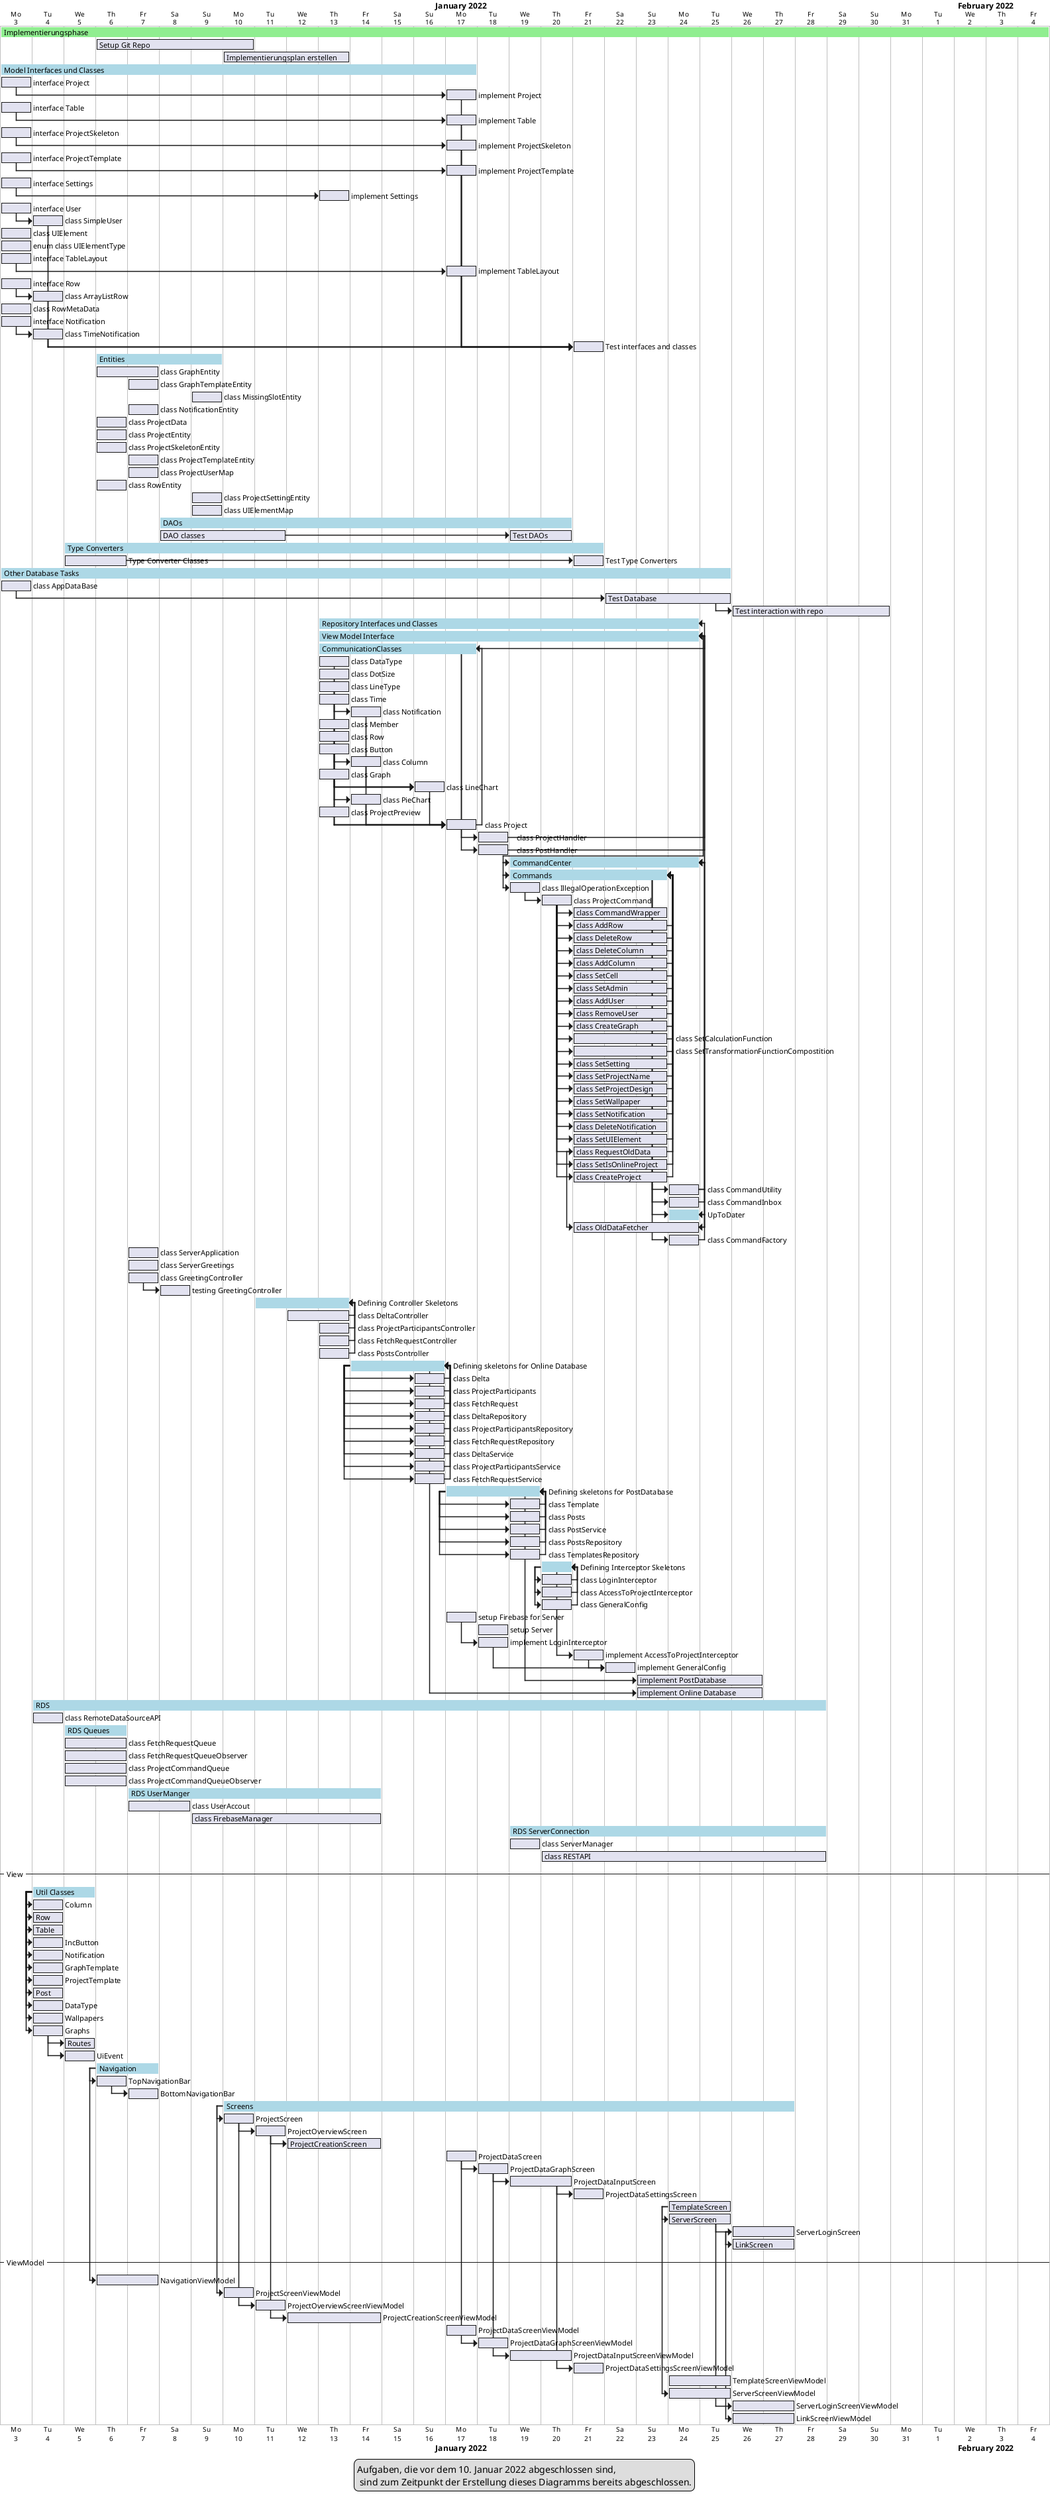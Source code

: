@startgantt

printscale daily zoom 3

Project starts the 3rd of January 2022

[Implementierungsphase] starts 2022-01-03 and ends 2022-02-04
[Implementierungsphase] is colored in lightgreen
[Setup Git Repo] starts 2022-01-06 and ends 2022-01-10
[Implementierungsplan erstellen] starts 2022-01-10 and lasts 4 days
[Model Interfaces und Classes] starts 2022-01-03 and ends 2022-01-17
[Model Interfaces und Classes] is colored in lightblue
[interface Project] starts 2022-01-03
[implement Project] starts 13 days after [interface Project]'s end
[interface Table] starts 2022-01-03
[implement Table] starts 13 days after [interface Table]'s end
[interface ProjectSkeleton] starts 2022-01-03
[implement ProjectSkeleton] starts 13 days after [interface ProjectSkeleton]'s end
[interface ProjectTemplate] starts 2022-01-03
[implement ProjectTemplate] starts 13 days after [interface ProjectTemplate]'s end
[interface Settings] starts 2022-01-03
[implement Settings] starts 9 days after [interface Settings]'s end
[interface User] starts 2022-01-03
[class SimpleUser] starts at [interface User]'s end
[class UIElement] starts 2022-01-03
[enum class UIElementType] starts 2022-01-03
[interface Table] starts 2022-01-03
[interface TableLayout] starts 2022-01-03
[implement TableLayout] starts 13 days after [interface TableLayout]'s end
[interface Row] starts 2022-01-03
[class ArrayListRow] starts at [interface Row]'s end
[class RowMetaData] starts 2022-01-03
[interface Notification] starts 2022-01-03
[class TimeNotification] starts at [interface Notification]'s end
[Test interfaces and classes] starts 3 days after [implement Project]'s end
[Test interfaces and classes] starts 3 days after [implement Table]'s end
[Test interfaces and classes] starts 3 days after [implement ProjectSkeleton]'s end
[Test interfaces and classes] starts 3 days after [implement ProjectTemplate]'s end
[Test interfaces and classes] starts 3 days after [class ArrayListRow]'s end
[Test interfaces and classes] starts 3 days after [class TimeNotification]'s end
[Test interfaces and classes] starts 3 days after [class SimpleUser]'s end

[Entities] starts 2022-01-06 and ends 2022-01-9
[Entities] is colored in lightblue
[class GraphEntity] starts 2022-01-06 and ends 2022-01-07
[class GraphTemplateEntity] starts 2022-01-07
[class MissingSlotEntity] starts 2022-01-09
[class NotificationEntity] starts 2022-01-07
[class ProjectData] starts 2022-01-06
[class ProjectEntity] starts 2022-01-06
[class ProjectSkeletonEntity] starts 2022-01-06
[class ProjectTemplateEntity] starts 2022-01-07
[class ProjectUserMap] starts 2022-01-07
[class RowEntity] starts 2022-01-06
[class ProjectSettingEntity] starts 2022-01-09
[class ProjectSettingEntity] starts 2022-01-09
[class UIElementMap] starts 2022-01-09

[DAOs] starts 2022-01-08 and ends 2022-01-20
[DAOs] is colored in lightblue
[DAO classes] starts 2022-01-08 and lasts 4 days
[Test DAOs] starts 7 days after [DAO classes]'s end and lasts 2 days
[Test DAOs] displays on same row as [DAO classes]

[Type Converters] starts 2022-01-05 and ends 2022-01-21
[Type Converters] is colored in lightblue
[Type Converter Classes] starts 2022-01-05 and lasts 2 days
[Test Type Converters] starts 14 days after [Type Converter Classes]'s end
[Test Type Converters] displays on same row as [Type Converter Classes]

[Other Database Tasks] starts 2022-01-03 and ends 2022-01-25
[Other Database Tasks] is colored in lightblue
[class AppDataBase] starts 2022-01-03
[Test Database] starts 18 days after [class AppDataBase]'s end and lasts 4 days
[Test interaction with repo] starts after [Test Database]'s end and lasts 5 days


/'Repository====================================================================================='/

[Repository Interfaces und Classes] starts 2022-01-13
[Repository Interfaces und Classes] is colored in lightblue

    [View Model Interface] starts 2022-01-13
    [View Model Interface] is colored in lightblue
        [CommunicationClasses] starts 2022-01-13
        [CommunicationClasses] is colored in lightblue
            [class DataType] starts 2022-01-13 and ends 2022-01-13
            [class DotSize] starts 2022-01-13 and ends 2022-01-13
            [class LineType] starts 2022-01-13 and ends 2022-01-13
            [class Time] starts 2022-01-13 and ends 2022-01-13
            [class Notification] starts at [class Time]'s end
            [class Member] starts 2022-01-13 and ends 2022-01-13
            [class Row] starts 2022-01-13 and ends 2022-01-13
            [class Button] starts 2022-01-13 and ends 2022-01-13
            [class Column] starts at [class DataType]'s end
            [class Graph] starts 2022-01-13 and ends 2022-01-13
            [class LineChart] starts at [class Graph]'s end
            [class LineChart] starts at 2022-01-16
                [class LineChart] starts at [class DotSize]'s end
                [class LineChart] starts at [class LineType]'s end
                [class LineChart] starts at [class Column]'s end
            [class PieChart] starts at [class Graph]'s end
            [class ProjectPreview] starts 2022-01-13 and ends 2022-01-13
            [class Project] starts at [class Button]'s end
                [class Project] starts at [class Notification]'s end
                [class Project] starts at [class Member]'s end
                [class Project] starts at [class PieChart]'s end
                [class Project] starts at [class LineChart]'s end
                [class Project] starts at [class Row]'s end
        [CommunicationClasses] ends at [class Project]'s end

        [class ProjectHandler] starts at [CommunicationClasses]'s end
        [class PostHandler] starts at [CommunicationClasses]'s end

    [View Model Interface] ends at [class PostHandler]'s end
    [View Model Interface] ends at [CommunicationClasses]'s end
    [View Model Interface] ends at [class ProjectHandler]'s end

    [CommandCenter] starts at [View Model Interface]'s end
    [CommandCenter] is colored in lightblue

        [Commands] starts at [CommandCenter]'s start
        [Commands] is colored in lightblue
            [class IllegalOperationException] starts at [Commands]'s start
            [class ProjectCommand] starts at [class IllegalOperationException]'s end
            [class CommandWrapper] starts at [class ProjectCommand]'s end
            [class AddRow] starts at [class ProjectCommand]'s end
            [class DeleteRow] starts at [class ProjectCommand]'s end
            [class DeleteColumn] starts at [class ProjectCommand]'s end
            [class AddColumn] starts at [class ProjectCommand]'s end
            [class SetCell] starts at [class ProjectCommand]'s end
            [class SetAdmin] starts at [class ProjectCommand]'s end
            [class AddUser] starts at [class ProjectCommand]'s end
            [class RemoveUser] starts at [class ProjectCommand]'s end
            [class CreateGraph] starts at [class ProjectCommand]'s end
            [class SetCalculationFunction] starts at [class ProjectCommand]'s end
            [class SetTransformationFunctionCompostition] starts at [class ProjectCommand]'s end
            [class SetSetting] starts at [class ProjectCommand]'s end
            [class SetProjectName] starts at [class ProjectCommand]'s end
            [class SetProjectDesign] starts at [class ProjectCommand]'s end
            [class SetWallpaper] starts at [class ProjectCommand]'s end
            [class SetNotification] starts at [class ProjectCommand]'s end
            [class DeleteNotification] starts at [class ProjectCommand]'s end
            [class SetUIElement] starts at [class ProjectCommand]'s end
            [class RequestOldData] starts at [class ProjectCommand]'s end
            [class SetIsOnlineProject] starts at [class ProjectCommand]'s end
            [class CreateProject] starts at [class ProjectCommand]'s end

            [class CommandWrapper] lasts 3 days
            [class AddRow] lasts 3 days
            [class DeleteRow] lasts 3 days
            [class DeleteColumn] lasts 3 days
            [class AddColumn] lasts 3 days
            [class SetCell] lasts 3 days
            [class SetAdmin] lasts 3 days
            [class AddUser] lasts 3 days
            [class RemoveUser] lasts 3 days
            [class CreateGraph] lasts 3 days
            [class SetCalculationFunction] lasts 3 days
            [class SetTransformationFunctionCompostition] lasts 3 days
            [class SetSetting] lasts 3 days
            [class SetProjectName] lasts 3 days
            [class SetProjectDesign] lasts 3 days
            [class SetWallpaper] lasts 3 days
            [class SetNotification] lasts 3 days
            [class DeleteNotification] lasts 3 days
            [class SetUIElement] lasts 3 days
            [class RequestOldData] lasts 3 days
            [class SetIsOnlineProject] lasts 3 days
            [class CreateProject] lasts 3 days


        [Commands] ends at [class CreateProject]'s end
        [Commands] ends at [class AddRow]'s end
        [Commands] ends at [class DeleteColumn]'s end
        [Commands] ends at [class DeleteRow]'s end
        [Commands] ends at [class AddColumn]'s end
        [Commands] ends at [class SetCell]'s end
        [Commands] ends at [class SetAdmin]'s end
        [Commands] ends at [class AddUser]'s end
        [Commands] ends at [class RemoveUser]'s end
        [Commands] ends at [class CreateGraph]'s end
        [Commands] ends at [class SetCalculationFunction]'s end
        [Commands] ends at [class SetTransformationFunctionCompostition]'s end
        [Commands] ends at [class SetSetting]'s end
        [Commands] ends at [class SetProjectName]'s end
        [Commands] ends at [class SetProjectDesign]'s end
        [Commands] ends at [class SetWallpaper]'s end
        [Commands] ends at [class SetNotification]'s end
        [Commands] ends at [class SetUIElement]'s end
        [Commands] ends at [class RequestOldData]'s end
        [Commands] ends at [class SetIsOnlineProject]'s end

        [class CommandUtility] starts at [Commands]'s end
        [class CommandInbox] starts at [Commands]'s end


        [UpToDater] starts at [class RequestOldData]'s end
        [UpToDater] is colored in lightblue
            [class OldDataFetcher] starts at [class RequestOldData]'s start
            [class OldDataFetcher] ends at [class CommandUtility]'s end
        [UpToDater] ends at [class OldDataFetcher]'s end

        [class CommandFactory] starts at [Commands]'s end
    [View Model Interface] ends at [class CommandFactory]'s end

    [CommandCenter] ends at [class CommandUtility]'s end
    [CommandCenter] ends at [class CommandInbox]'s end
    [CommandCenter] ends at [UpToDater]'s end
[Repository Interfaces und Classes] ends at [CommandCenter]'s end

'----------------------Server---------------------------------------------------'
[class ServerApplication] starts at 2022-01-07 and ends at 2022-01-07
[class ServerGreetings] starts at 2022-01-07 and ends at 2022-01-07
[class GreetingController] starts at 2022-01-07 and ends at 2022-01-07
[testing GreetingController] starts at [class GreetingController]'s end

[Defining Controller Skeletons] starts 2022-01-11
[Defining Controller Skeletons] is colored in lightblue
[class DeltaController] starts 2022-01-12 and ends 2022-01-13
[class ProjectParticipantsController] starts 2022-01-13
[class FetchRequestController] starts 2022-01-13
[class PostsController] starts 2022-01-13
[Defining Controller Skeletons] ends at [class PostsController]'s end
[Defining Controller Skeletons] ends at [class DeltaController]'s end
[Defining Controller Skeletons] ends at [class FetchRequestController]'s end
[Defining Controller Skeletons] ends at [class ProjectParticipantsController]'s end



[Defining skeletons for Online Database] starts at 2022-01-16


 [Defining skeletons for Online Database] is colored in lightblue and lasts 3 days
[class Delta] starts at [Defining skeletons for Online Database]'s start

[class ProjectParticipants] starts at [Defining skeletons for Online Database]'s start
[class FetchRequest] starts at [Defining skeletons for Online Database]'s start
[class DeltaRepository] starts at [Defining skeletons for Online Database]'s start
[class ProjectParticipantsRepository] starts at [Defining skeletons for Online Database]'s start
[class FetchRequestRepository] starts at [Defining skeletons for Online Database]'s start
[class DeltaService] starts at [Defining skeletons for Online Database]'s start
[class ProjectParticipantsService] starts at [Defining skeletons for Online Database]'s start
[class FetchRequestService] starts at [Defining skeletons for Online Database]'s start
[Defining skeletons for Online Database] ends at [class Delta]'s end
[Defining skeletons for Online Database] ends at [class ProjectParticipants]'s end
[Defining skeletons for Online Database] ends at [class FetchRequest]'s end
[Defining skeletons for Online Database] ends at [class DeltaRepository]'s end
[Defining skeletons for Online Database] ends at [class ProjectParticipantsRepository]'s end
[Defining skeletons for Online Database] ends at [class FetchRequestRepository]'s end
[Defining skeletons for Online Database] ends at [class DeltaService]'s end
[Defining skeletons for Online Database] ends at [class ProjectParticipantsService]'s end
[Defining skeletons for Online Database] ends at [class FetchRequestService]'s end


[Defining skeletons for PostDatabase] starts at 2022-01-19
[Defining skeletons for PostDatabase] is colored in lightblue and lasts 3 days
[class Template] starts at [Defining skeletons for PostDatabase]'s start
[class Posts] starts at [Defining skeletons for PostDatabase]'s start
[class PostService] starts at [Defining skeletons for PostDatabase]'s start
[class PostsRepository] starts at [Defining skeletons for PostDatabase]'s start
[class TemplatesRepository] starts at [Defining skeletons for PostDatabase]'s start
[Defining skeletons for PostDatabase] ends at [class Template]'s end
[Defining skeletons for PostDatabase] ends at [class Posts]'s end
[Defining skeletons for PostDatabase] ends at [class PostService]'s end
[Defining skeletons for PostDatabase] ends at [class PostsRepository]'s end
[Defining skeletons for PostDatabase] ends at [class TemplatesRepository]'s end

[Defining Interceptor Skeletons] starts at 2022-01-20 and is colored in lightblue

[class LoginInterceptor] starts at [Defining Interceptor Skeletons]'s start
[class AccessToProjectInterceptor] starts at [Defining Interceptor Skeletons]'s start
[class GeneralConfig] starts at [Defining Interceptor Skeletons]'s start

[Defining Interceptor Skeletons] ends at [class LoginInterceptor]'s end
[Defining Interceptor Skeletons] ends at [class AccessToProjectInterceptor]'s end
[Defining Interceptor Skeletons] ends at [class GeneralConfig]'s end

[setup Firebase for Server] starts at 2022-01-17
[setup Server] starts at 2022-01-18

[implement LoginInterceptor] starts at [setup Firebase for Server]'s end
[implement AccessToProjectInterceptor] starts at [Defining Interceptor Skeletons]'s end
[implement GeneralConfig] starts at [implement LoginInterceptor]'s end
[implement GeneralConfig] starts at [implement AccessToProjectInterceptor]'s end
[implement PostDatabase] starts at [Defining skeletons for PostDatabase]'s end and starts at 2022-01-23 and lasts 4 days
[implement Online Database] starts at [Defining skeletons for Online Database]'s end  and starts at 2022-01-23 and lasts 4 days

'<<<<<<< HEAD

[RDS] starts 2022-01-04 and ends 2022-01-28
[RDS] is colored in lightblue
[class RemoteDataSourceAPI] starts 2022-01-04 and ends 2022-01-4

[RDS Queues] starts 2022-01-05 and ends 2022-01-06
[RDS Queues] is colored in lightblue
[class FetchRequestQueue] starts 2022-01-05 and ends 2022-01-06
[class FetchRequestQueueObserver] starts 2022-01-05 and ends 2022-01-06
[class ProjectCommandQueue] starts 2022-01-05 and ends 2022-01-06
[class ProjectCommandQueueObserver] starts 2022-01-05 and ends 2022-01-06

[RDS UserManger] starts 2022-01-07 and ends 2022-01-14
[RDS UserManger] is colored in lightblue
[class UserAccout] starts 2022-01-07 and ends 2022-01-08
[class FirebaseManager] starts 2022-01-09 and ends 2022-01-14

[RDS ServerConnection] starts 2022-01-19 and ends 2022-01-28
[RDS ServerConnection] is colored in lightblue
[class ServerManager] starts 2022-01-19 and ends 2022-01-19
[class RESTAPI] starts 2022-01-20 and ends 2022-01-28

--View--

[Util Classes]      starts at 2022-01-04 and lasts 2 day and is colored in LightBlue
[Column]            starts at [Util Classes]'s start and lasts 1 day
[Row]               starts at [Util Classes]'s start and lasts 1 day
[Table]             starts at [Util Classes]'s start and lasts 1 day
[IncButton]         starts at [Util Classes]'s start and lasts 1 day
[Notification]      starts at [Util Classes]'s start and lasts 1 day
[GraphTemplate]     starts at [Util Classes]'s start and lasts 1 day
[ProjectTemplate]   starts at [Util Classes]'s start and lasts 1 day
[Post]              starts at [Util Classes]'s start and lasts 1 day
[DataType]          starts at [Util Classes]'s start and lasts 1 day
[Wallpapers]        starts at [Util Classes]'s start and lasts 1 day
[Graphs]            starts at [Util Classes]'s start and lasts 1 day
[Routes]            starts at [Graphs]'s end and lasts 1 day
[UiEvent]           starts at [Graphs]'s end and lasts 1 day

[Navigation]            starts at 2022-01-06 and lasts 2 day and is colored in LightBlue
[TopNavigationBar]      starts at [Navigation]'s start and lasts 1 day
[BottomNavigationBar]   starts at [TopNavigationBar]'s end and lasts 1 day

[Screens]                   starts at 2022-01-10 and lasts 18 day and is colored in LightBlue
[ProjectScreen]             starts at [Screens]'s start and lasts 1 day
[ProjectOverviewScreen]     starts at [ProjectScreen]'s end and lasts 1 day
[ProjectCreationScreen]     starts at [ProjectOverviewScreen]'s end and lasts 3 day
[ProjectDataScreen]         starts at 2022-01-17 and lasts 1 day
[ProjectDataGraphScreen]    starts at [ProjectDataScreen]'s end and lasts 1 day
[ProjectDataInputScreen]    starts at [ProjectDataGraphScreen]'s end and lasts 2 day
[ProjectDataSettingsScreen] starts at [ProjectDataInputScreen]'s end and lasts 1 day

[TemplateScreen] starts at 2022-01-24 and lasts 2 day

[ServerScreen]      starts at [TemplateScreen]'s start and lasts 2 day
[ServerLoginScreen] starts at [ServerScreen]'s end and lasts 2 day
[LinkScreen]        starts at [ServerLoginScreen]'s start and lasts 2 day

--ViewModel--


[NavigationViewModel]            starts at [Navigation]'s start and lasts 2 day

[ProjectScreenViewModel]             starts at [Screens]'s start and lasts 1 day
[ProjectOverviewScreenViewModel]     starts at [ProjectScreen]'s end and lasts 1 day
[ProjectCreationScreenViewModel]     starts at [ProjectOverviewScreen]'s end and lasts 3 day
[ProjectDataScreenViewModel]         starts at 2022-01-17 and lasts 1 day
[ProjectDataGraphScreenViewModel]    starts at [ProjectDataScreen]'s end and lasts 1 day
[ProjectDataInputScreenViewModel]    starts at [ProjectDataGraphScreen]'s end and lasts 2 day
[ProjectDataSettingsScreenViewModel] starts at [ProjectDataInputScreen]'s end and lasts 1 day

[TemplateScreenViewModel] starts at 2022-01-24 and lasts 2 day

[ServerScreenViewModel]      starts at [TemplateScreen]'s start and lasts 2 day
[ServerLoginScreenViewModel] starts at [ServerScreen]'s end and lasts 2 day
[LinkScreenViewModel]        starts at [ServerLoginScreen]'s start and lasts 2 day
'>>>>>>> 47f1b5245657e5286213d4d2a834946682176fca

legend
    Aufgaben, die vor dem 10. Januar 2022 abgeschlossen sind,
     sind zum Zeitpunkt der Erstellung dieses Diagramms bereits abgeschlossen.
end legend



@endgantt